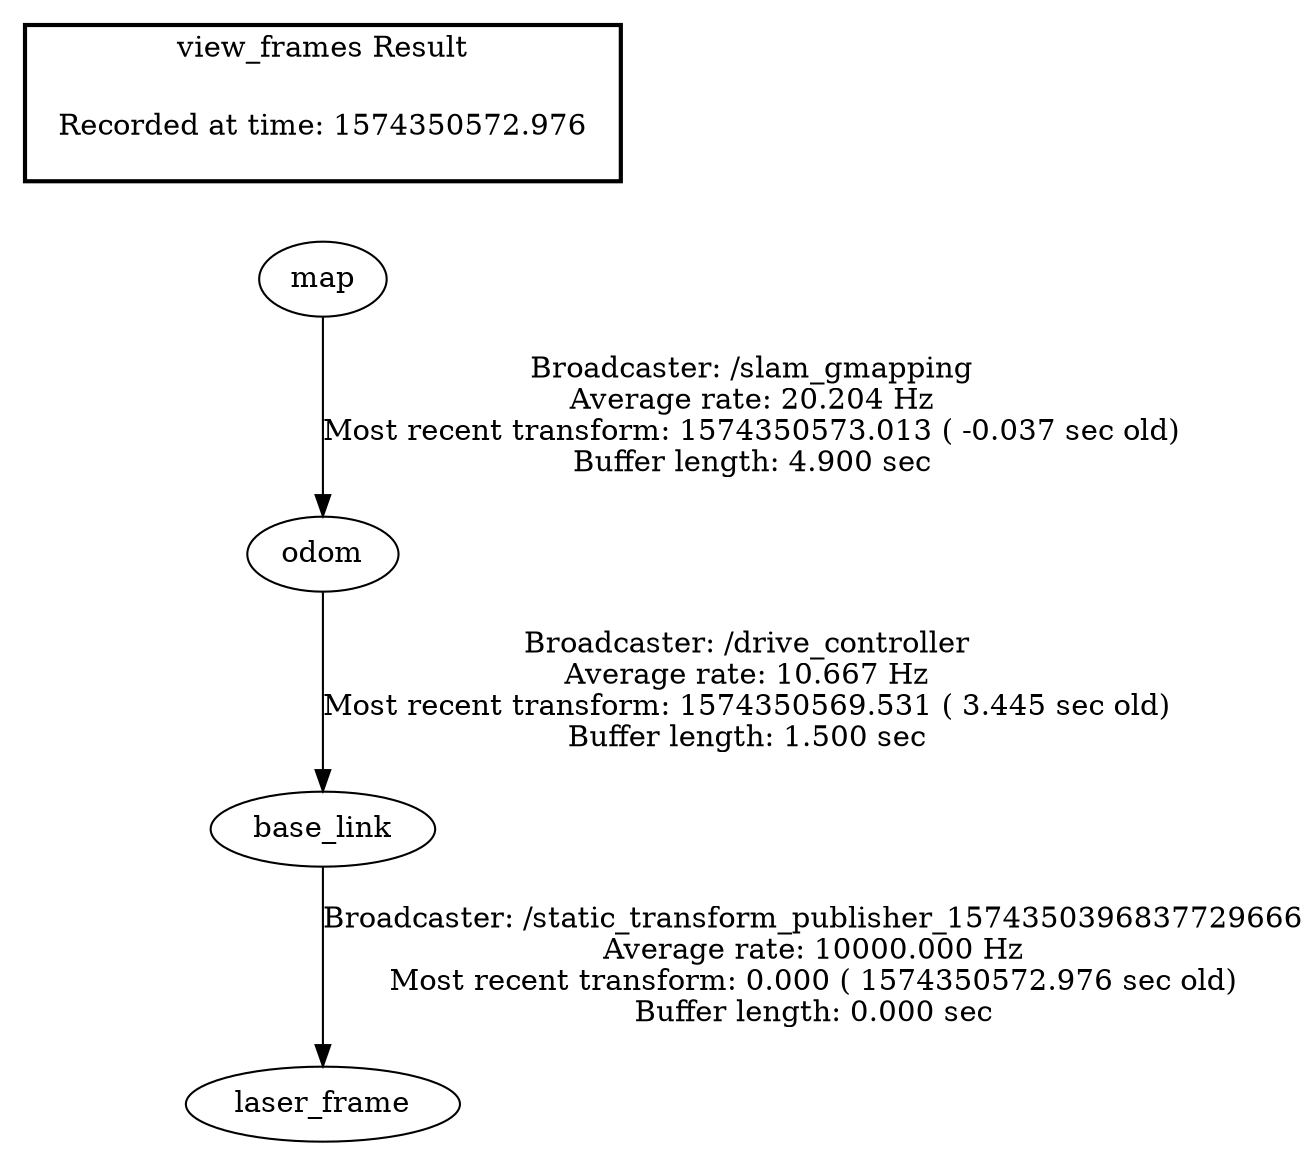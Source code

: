 digraph G {
"base_link" -> "laser_frame"[label="Broadcaster: /static_transform_publisher_1574350396837729666\nAverage rate: 10000.000 Hz\nMost recent transform: 0.000 ( 1574350572.976 sec old)\nBuffer length: 0.000 sec\n"];
"odom" -> "base_link"[label="Broadcaster: /drive_controller\nAverage rate: 10.667 Hz\nMost recent transform: 1574350569.531 ( 3.445 sec old)\nBuffer length: 1.500 sec\n"];
"map" -> "odom"[label="Broadcaster: /slam_gmapping\nAverage rate: 20.204 Hz\nMost recent transform: 1574350573.013 ( -0.037 sec old)\nBuffer length: 4.900 sec\n"];
edge [style=invis];
 subgraph cluster_legend { style=bold; color=black; label ="view_frames Result";
"Recorded at time: 1574350572.976"[ shape=plaintext ] ;
 }->"map";
}